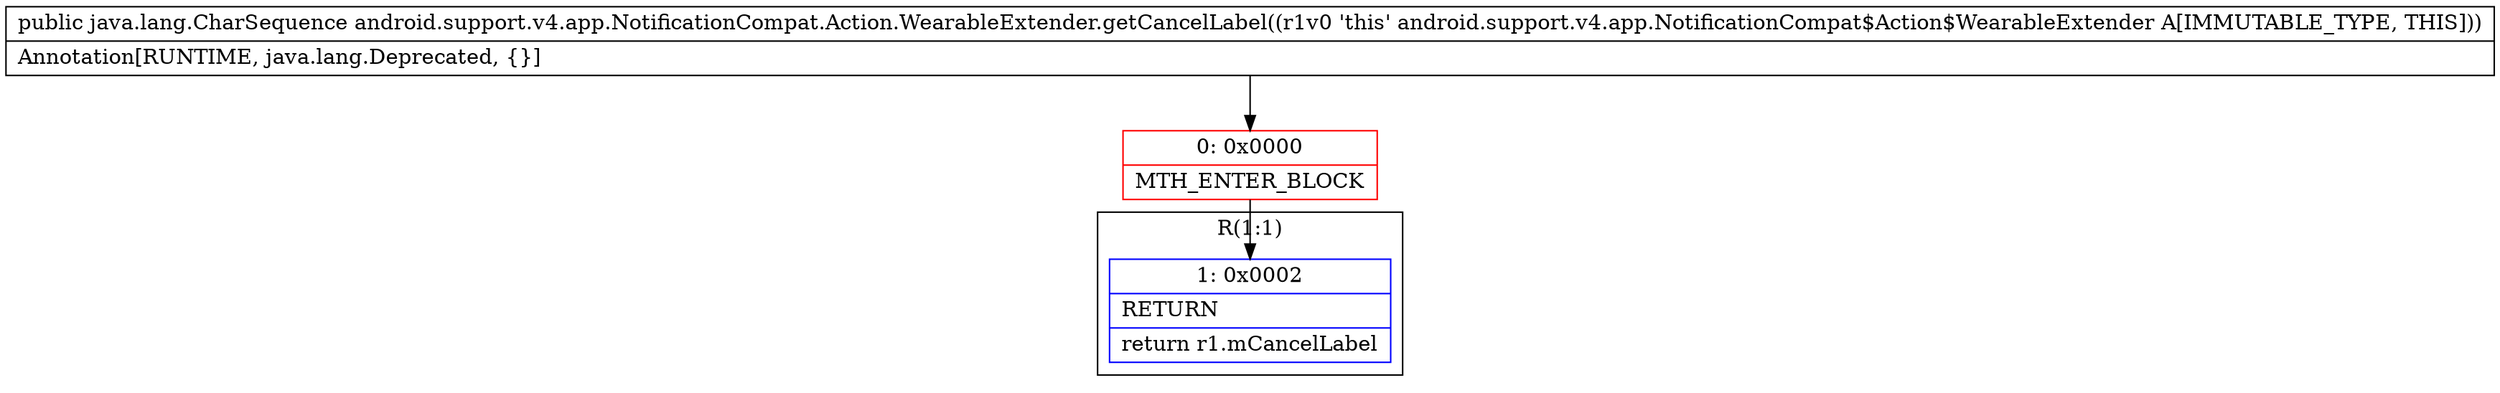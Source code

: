 digraph "CFG forandroid.support.v4.app.NotificationCompat.Action.WearableExtender.getCancelLabel()Ljava\/lang\/CharSequence;" {
subgraph cluster_Region_1065828372 {
label = "R(1:1)";
node [shape=record,color=blue];
Node_1 [shape=record,label="{1\:\ 0x0002|RETURN\l|return r1.mCancelLabel\l}"];
}
Node_0 [shape=record,color=red,label="{0\:\ 0x0000|MTH_ENTER_BLOCK\l}"];
MethodNode[shape=record,label="{public java.lang.CharSequence android.support.v4.app.NotificationCompat.Action.WearableExtender.getCancelLabel((r1v0 'this' android.support.v4.app.NotificationCompat$Action$WearableExtender A[IMMUTABLE_TYPE, THIS]))  | Annotation[RUNTIME, java.lang.Deprecated, \{\}]\l}"];
MethodNode -> Node_0;
Node_0 -> Node_1;
}

